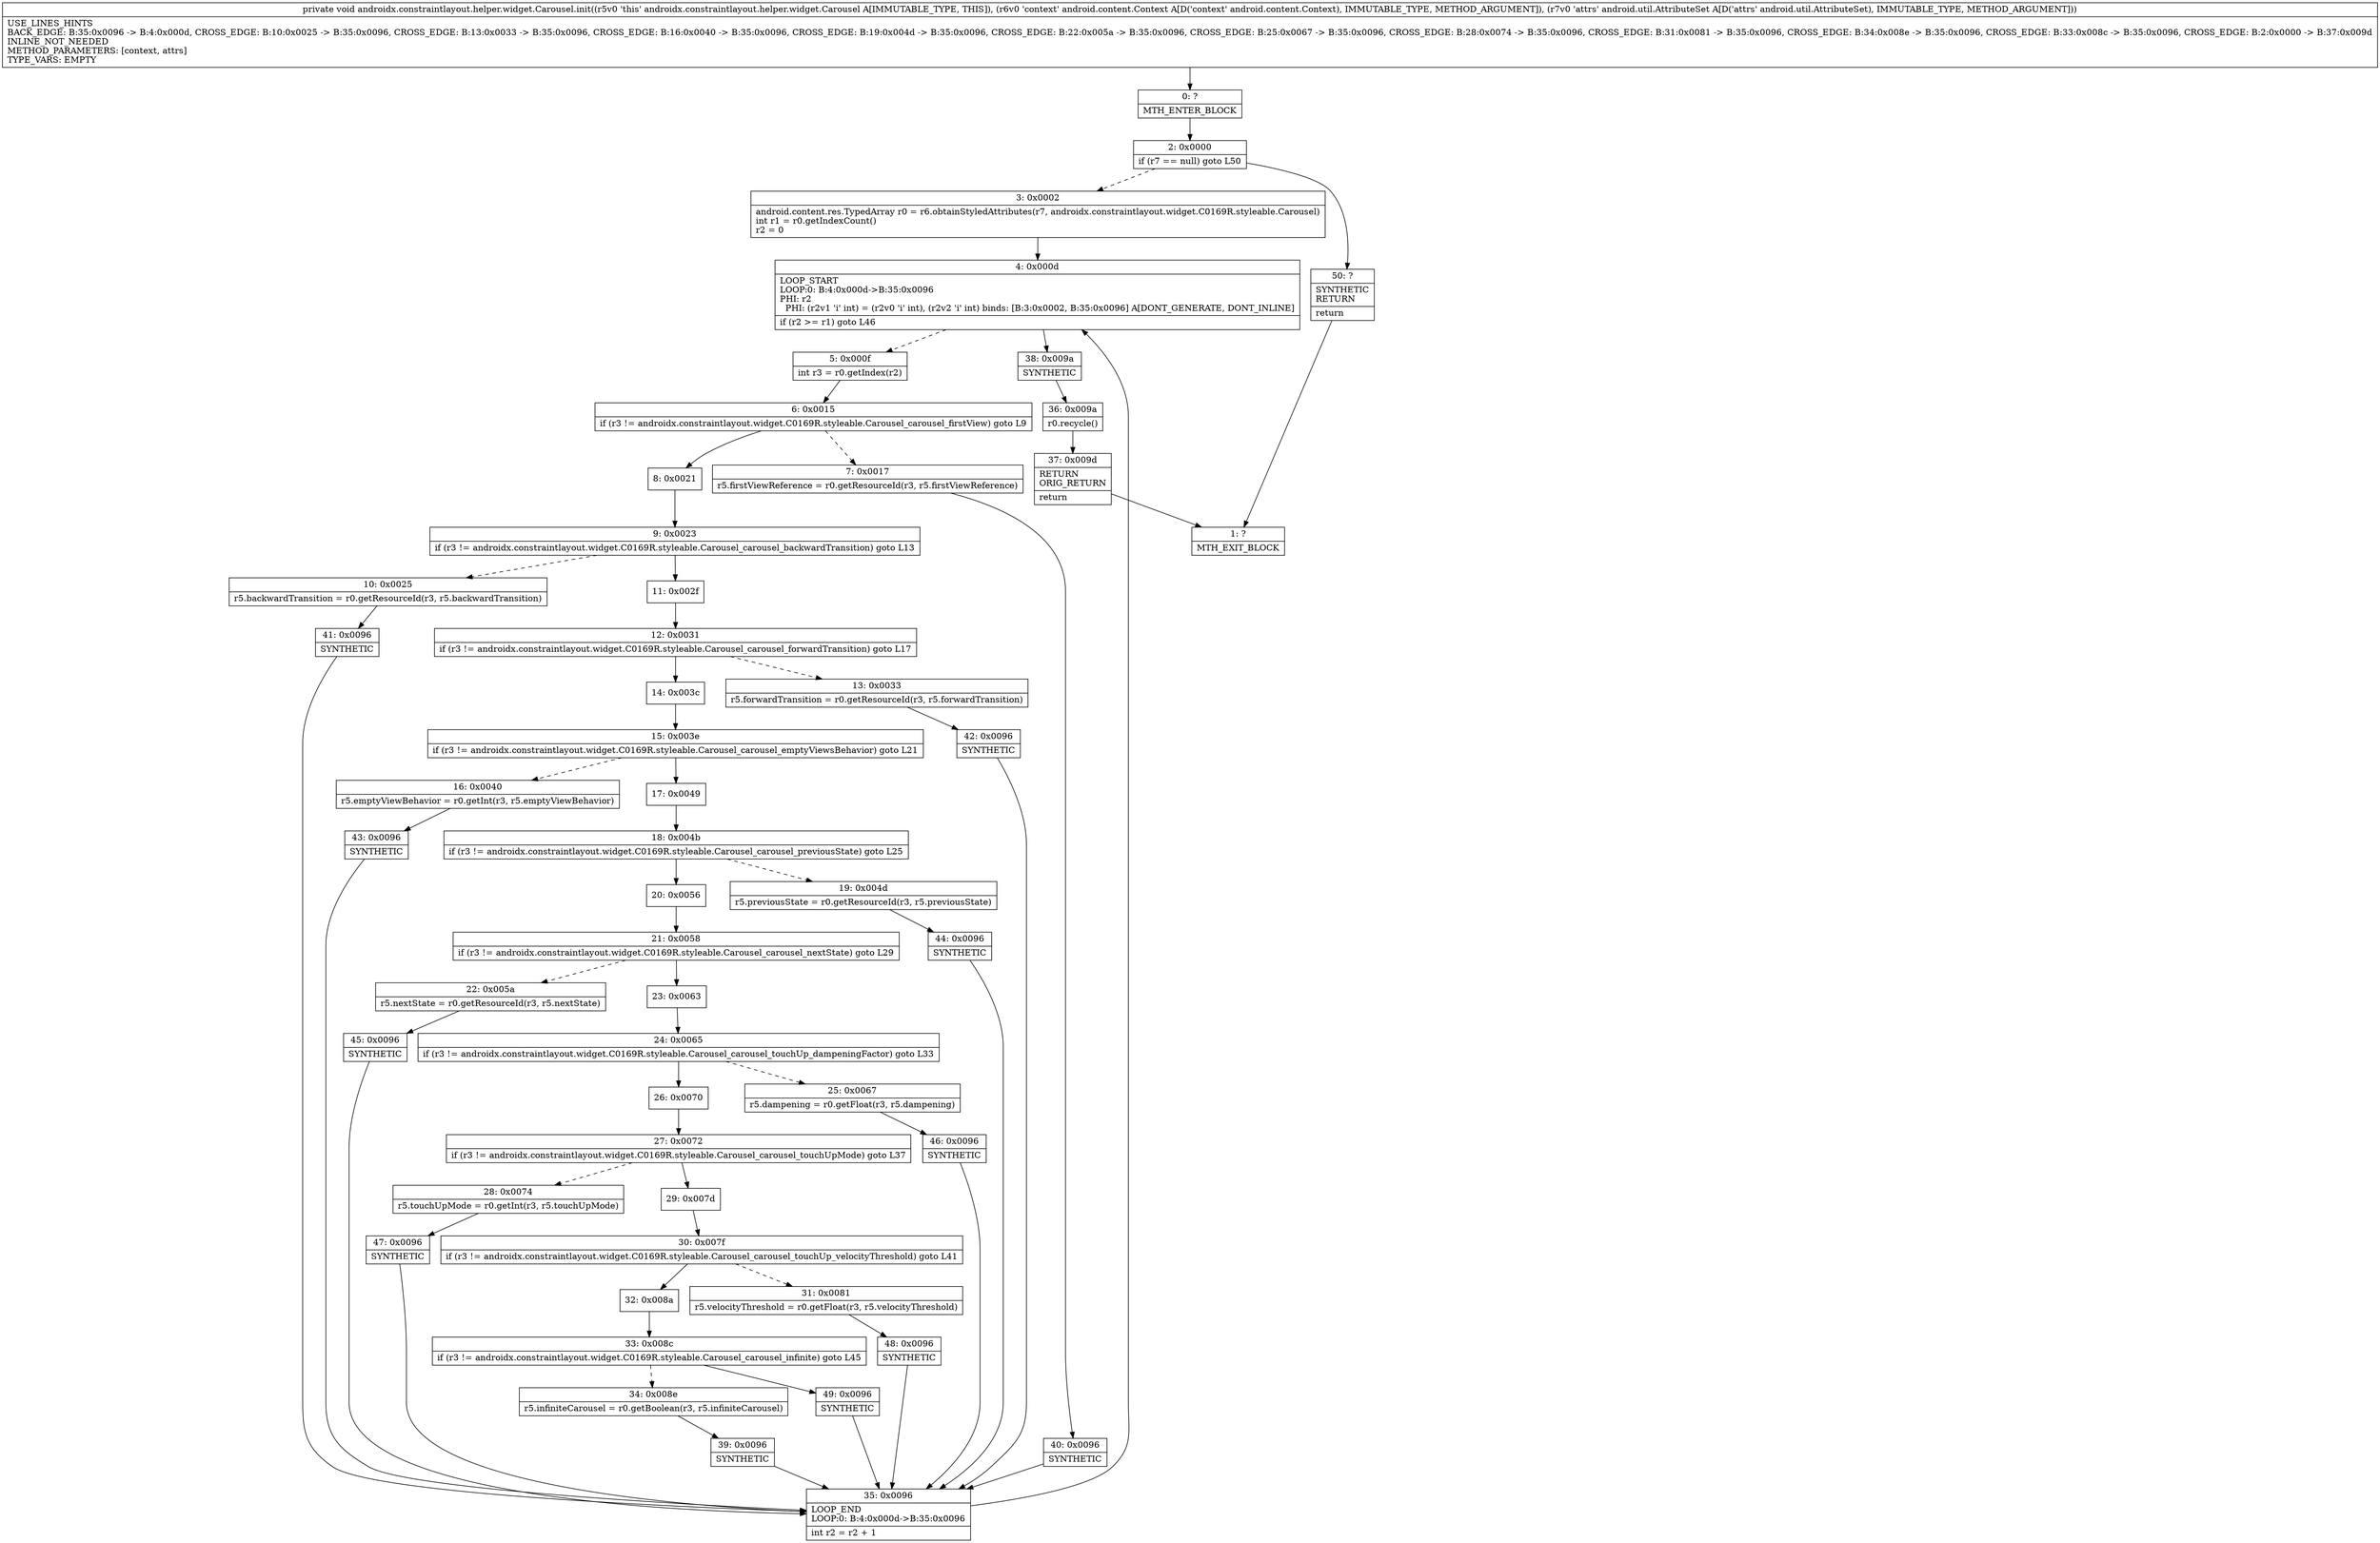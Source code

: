 digraph "CFG forandroidx.constraintlayout.helper.widget.Carousel.init(Landroid\/content\/Context;Landroid\/util\/AttributeSet;)V" {
Node_0 [shape=record,label="{0\:\ ?|MTH_ENTER_BLOCK\l}"];
Node_2 [shape=record,label="{2\:\ 0x0000|if (r7 == null) goto L50\l}"];
Node_3 [shape=record,label="{3\:\ 0x0002|android.content.res.TypedArray r0 = r6.obtainStyledAttributes(r7, androidx.constraintlayout.widget.C0169R.styleable.Carousel)\lint r1 = r0.getIndexCount()\lr2 = 0\l}"];
Node_4 [shape=record,label="{4\:\ 0x000d|LOOP_START\lLOOP:0: B:4:0x000d\-\>B:35:0x0096\lPHI: r2 \l  PHI: (r2v1 'i' int) = (r2v0 'i' int), (r2v2 'i' int) binds: [B:3:0x0002, B:35:0x0096] A[DONT_GENERATE, DONT_INLINE]\l|if (r2 \>= r1) goto L46\l}"];
Node_5 [shape=record,label="{5\:\ 0x000f|int r3 = r0.getIndex(r2)\l}"];
Node_6 [shape=record,label="{6\:\ 0x0015|if (r3 != androidx.constraintlayout.widget.C0169R.styleable.Carousel_carousel_firstView) goto L9\l}"];
Node_7 [shape=record,label="{7\:\ 0x0017|r5.firstViewReference = r0.getResourceId(r3, r5.firstViewReference)\l}"];
Node_40 [shape=record,label="{40\:\ 0x0096|SYNTHETIC\l}"];
Node_35 [shape=record,label="{35\:\ 0x0096|LOOP_END\lLOOP:0: B:4:0x000d\-\>B:35:0x0096\l|int r2 = r2 + 1\l}"];
Node_8 [shape=record,label="{8\:\ 0x0021}"];
Node_9 [shape=record,label="{9\:\ 0x0023|if (r3 != androidx.constraintlayout.widget.C0169R.styleable.Carousel_carousel_backwardTransition) goto L13\l}"];
Node_10 [shape=record,label="{10\:\ 0x0025|r5.backwardTransition = r0.getResourceId(r3, r5.backwardTransition)\l}"];
Node_41 [shape=record,label="{41\:\ 0x0096|SYNTHETIC\l}"];
Node_11 [shape=record,label="{11\:\ 0x002f}"];
Node_12 [shape=record,label="{12\:\ 0x0031|if (r3 != androidx.constraintlayout.widget.C0169R.styleable.Carousel_carousel_forwardTransition) goto L17\l}"];
Node_13 [shape=record,label="{13\:\ 0x0033|r5.forwardTransition = r0.getResourceId(r3, r5.forwardTransition)\l}"];
Node_42 [shape=record,label="{42\:\ 0x0096|SYNTHETIC\l}"];
Node_14 [shape=record,label="{14\:\ 0x003c}"];
Node_15 [shape=record,label="{15\:\ 0x003e|if (r3 != androidx.constraintlayout.widget.C0169R.styleable.Carousel_carousel_emptyViewsBehavior) goto L21\l}"];
Node_16 [shape=record,label="{16\:\ 0x0040|r5.emptyViewBehavior = r0.getInt(r3, r5.emptyViewBehavior)\l}"];
Node_43 [shape=record,label="{43\:\ 0x0096|SYNTHETIC\l}"];
Node_17 [shape=record,label="{17\:\ 0x0049}"];
Node_18 [shape=record,label="{18\:\ 0x004b|if (r3 != androidx.constraintlayout.widget.C0169R.styleable.Carousel_carousel_previousState) goto L25\l}"];
Node_19 [shape=record,label="{19\:\ 0x004d|r5.previousState = r0.getResourceId(r3, r5.previousState)\l}"];
Node_44 [shape=record,label="{44\:\ 0x0096|SYNTHETIC\l}"];
Node_20 [shape=record,label="{20\:\ 0x0056}"];
Node_21 [shape=record,label="{21\:\ 0x0058|if (r3 != androidx.constraintlayout.widget.C0169R.styleable.Carousel_carousel_nextState) goto L29\l}"];
Node_22 [shape=record,label="{22\:\ 0x005a|r5.nextState = r0.getResourceId(r3, r5.nextState)\l}"];
Node_45 [shape=record,label="{45\:\ 0x0096|SYNTHETIC\l}"];
Node_23 [shape=record,label="{23\:\ 0x0063}"];
Node_24 [shape=record,label="{24\:\ 0x0065|if (r3 != androidx.constraintlayout.widget.C0169R.styleable.Carousel_carousel_touchUp_dampeningFactor) goto L33\l}"];
Node_25 [shape=record,label="{25\:\ 0x0067|r5.dampening = r0.getFloat(r3, r5.dampening)\l}"];
Node_46 [shape=record,label="{46\:\ 0x0096|SYNTHETIC\l}"];
Node_26 [shape=record,label="{26\:\ 0x0070}"];
Node_27 [shape=record,label="{27\:\ 0x0072|if (r3 != androidx.constraintlayout.widget.C0169R.styleable.Carousel_carousel_touchUpMode) goto L37\l}"];
Node_28 [shape=record,label="{28\:\ 0x0074|r5.touchUpMode = r0.getInt(r3, r5.touchUpMode)\l}"];
Node_47 [shape=record,label="{47\:\ 0x0096|SYNTHETIC\l}"];
Node_29 [shape=record,label="{29\:\ 0x007d}"];
Node_30 [shape=record,label="{30\:\ 0x007f|if (r3 != androidx.constraintlayout.widget.C0169R.styleable.Carousel_carousel_touchUp_velocityThreshold) goto L41\l}"];
Node_31 [shape=record,label="{31\:\ 0x0081|r5.velocityThreshold = r0.getFloat(r3, r5.velocityThreshold)\l}"];
Node_48 [shape=record,label="{48\:\ 0x0096|SYNTHETIC\l}"];
Node_32 [shape=record,label="{32\:\ 0x008a}"];
Node_33 [shape=record,label="{33\:\ 0x008c|if (r3 != androidx.constraintlayout.widget.C0169R.styleable.Carousel_carousel_infinite) goto L45\l}"];
Node_34 [shape=record,label="{34\:\ 0x008e|r5.infiniteCarousel = r0.getBoolean(r3, r5.infiniteCarousel)\l}"];
Node_39 [shape=record,label="{39\:\ 0x0096|SYNTHETIC\l}"];
Node_49 [shape=record,label="{49\:\ 0x0096|SYNTHETIC\l}"];
Node_38 [shape=record,label="{38\:\ 0x009a|SYNTHETIC\l}"];
Node_36 [shape=record,label="{36\:\ 0x009a|r0.recycle()\l}"];
Node_37 [shape=record,label="{37\:\ 0x009d|RETURN\lORIG_RETURN\l|return\l}"];
Node_1 [shape=record,label="{1\:\ ?|MTH_EXIT_BLOCK\l}"];
Node_50 [shape=record,label="{50\:\ ?|SYNTHETIC\lRETURN\l|return\l}"];
MethodNode[shape=record,label="{private void androidx.constraintlayout.helper.widget.Carousel.init((r5v0 'this' androidx.constraintlayout.helper.widget.Carousel A[IMMUTABLE_TYPE, THIS]), (r6v0 'context' android.content.Context A[D('context' android.content.Context), IMMUTABLE_TYPE, METHOD_ARGUMENT]), (r7v0 'attrs' android.util.AttributeSet A[D('attrs' android.util.AttributeSet), IMMUTABLE_TYPE, METHOD_ARGUMENT]))  | USE_LINES_HINTS\lBACK_EDGE: B:35:0x0096 \-\> B:4:0x000d, CROSS_EDGE: B:10:0x0025 \-\> B:35:0x0096, CROSS_EDGE: B:13:0x0033 \-\> B:35:0x0096, CROSS_EDGE: B:16:0x0040 \-\> B:35:0x0096, CROSS_EDGE: B:19:0x004d \-\> B:35:0x0096, CROSS_EDGE: B:22:0x005a \-\> B:35:0x0096, CROSS_EDGE: B:25:0x0067 \-\> B:35:0x0096, CROSS_EDGE: B:28:0x0074 \-\> B:35:0x0096, CROSS_EDGE: B:31:0x0081 \-\> B:35:0x0096, CROSS_EDGE: B:34:0x008e \-\> B:35:0x0096, CROSS_EDGE: B:33:0x008c \-\> B:35:0x0096, CROSS_EDGE: B:2:0x0000 \-\> B:37:0x009d\lINLINE_NOT_NEEDED\lMETHOD_PARAMETERS: [context, attrs]\lTYPE_VARS: EMPTY\l}"];
MethodNode -> Node_0;Node_0 -> Node_2;
Node_2 -> Node_3[style=dashed];
Node_2 -> Node_50;
Node_3 -> Node_4;
Node_4 -> Node_5[style=dashed];
Node_4 -> Node_38;
Node_5 -> Node_6;
Node_6 -> Node_7[style=dashed];
Node_6 -> Node_8;
Node_7 -> Node_40;
Node_40 -> Node_35;
Node_35 -> Node_4;
Node_8 -> Node_9;
Node_9 -> Node_10[style=dashed];
Node_9 -> Node_11;
Node_10 -> Node_41;
Node_41 -> Node_35;
Node_11 -> Node_12;
Node_12 -> Node_13[style=dashed];
Node_12 -> Node_14;
Node_13 -> Node_42;
Node_42 -> Node_35;
Node_14 -> Node_15;
Node_15 -> Node_16[style=dashed];
Node_15 -> Node_17;
Node_16 -> Node_43;
Node_43 -> Node_35;
Node_17 -> Node_18;
Node_18 -> Node_19[style=dashed];
Node_18 -> Node_20;
Node_19 -> Node_44;
Node_44 -> Node_35;
Node_20 -> Node_21;
Node_21 -> Node_22[style=dashed];
Node_21 -> Node_23;
Node_22 -> Node_45;
Node_45 -> Node_35;
Node_23 -> Node_24;
Node_24 -> Node_25[style=dashed];
Node_24 -> Node_26;
Node_25 -> Node_46;
Node_46 -> Node_35;
Node_26 -> Node_27;
Node_27 -> Node_28[style=dashed];
Node_27 -> Node_29;
Node_28 -> Node_47;
Node_47 -> Node_35;
Node_29 -> Node_30;
Node_30 -> Node_31[style=dashed];
Node_30 -> Node_32;
Node_31 -> Node_48;
Node_48 -> Node_35;
Node_32 -> Node_33;
Node_33 -> Node_34[style=dashed];
Node_33 -> Node_49;
Node_34 -> Node_39;
Node_39 -> Node_35;
Node_49 -> Node_35;
Node_38 -> Node_36;
Node_36 -> Node_37;
Node_37 -> Node_1;
Node_50 -> Node_1;
}

